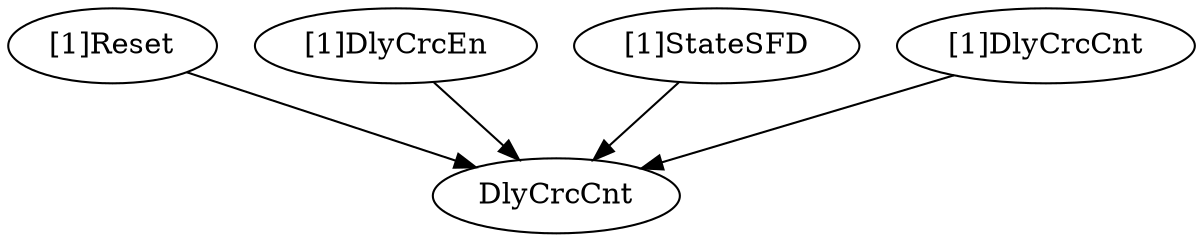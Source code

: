 strict digraph "" {
	"[1]Reset"	 [complexity=6,
		importance=0.21880928186,
		rank=0.0364682136434];
	DlyCrcCnt	 [complexity=5,
		importance=0.0503010792001,
		rank=0.01006021584];
	"[1]Reset" -> DlyCrcCnt;
	"[1]DlyCrcEn"	 [complexity=9,
		importance=0.16850820266,
		rank=0.0187231336289];
	"[1]DlyCrcEn" -> DlyCrcCnt;
	"[1]StateSFD"	 [complexity=7,
		importance=0.11820712346,
		rank=0.0168867319229];
	"[1]StateSFD" -> DlyCrcCnt;
	"[1]DlyCrcCnt"	 [complexity=10,
		importance=0.301806475201,
		rank=0.0301806475201];
	"[1]DlyCrcCnt" -> DlyCrcCnt;
}
